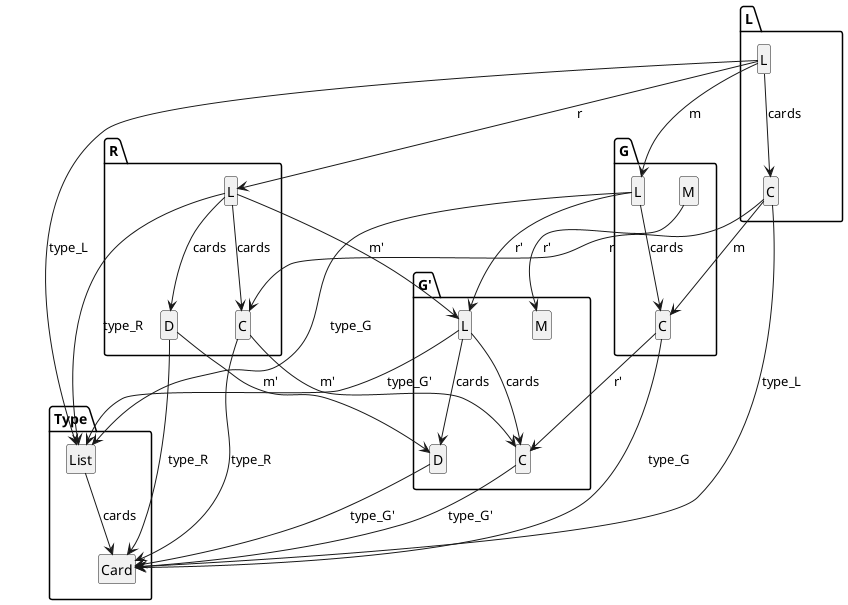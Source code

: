 @startuml
skinparam shadowing false
hide members
hide circle
class "L.L"
class "L.C"

class "R.L"
class "R.D"
class "R.C"

class "Type.List"
class "Type.Card"

class "G.L"
class "G.M"
class "G.C"

class "G'.L"
class "G'.M"
class "G'.C"
class "G'.D"

"L.L" --> "L.C" : "cards"

"R.L" --> "R.C" : "cards"
"R.L" --> "R.D" : "cards"

"G.L" --> "G.C" : "cards"

"G'.L" --> "G'.C" : "cards"
"G'.L" --> "G'.D" : "cards"

"Type.List" --> "Type.Card" : "cards"

"L.L" --> "R.L" : "r"
"L.C" --> "R.C" : "r"

"L.L" --> "G.L" : "m"
"L.C" --> "G.C" : "m"

"G.L" --> "G'.L" : "r'"
"G.M" --> "G'.M" : "r'"
"G.C" --> "G'.C" : "r'"

"R.L" --> "G'.L" : "m'"
"R.C" --> "G'.C" : "m'"
"R.D" --> "G'.D" : "m'"

"L.L" --> "Type.List" : "type_L"
"R.L" --> "Type.List" : "type_R"
"G.L" --> "Type.List" : "type_G"
"G'.L" --> "Type.List" : "type_G'"

"L.C" --> "Type.Card" : "type_L"
"R.C" --> "Type.Card" : "type_R"
"R.D" --> "Type.Card" : "type_R"
"G.C" --> "Type.Card" : "type_G"
"G'.C" --> "Type.Card" : "type_G'"
"G'.D" --> "Type.Card" : "type_G'"

@enduml